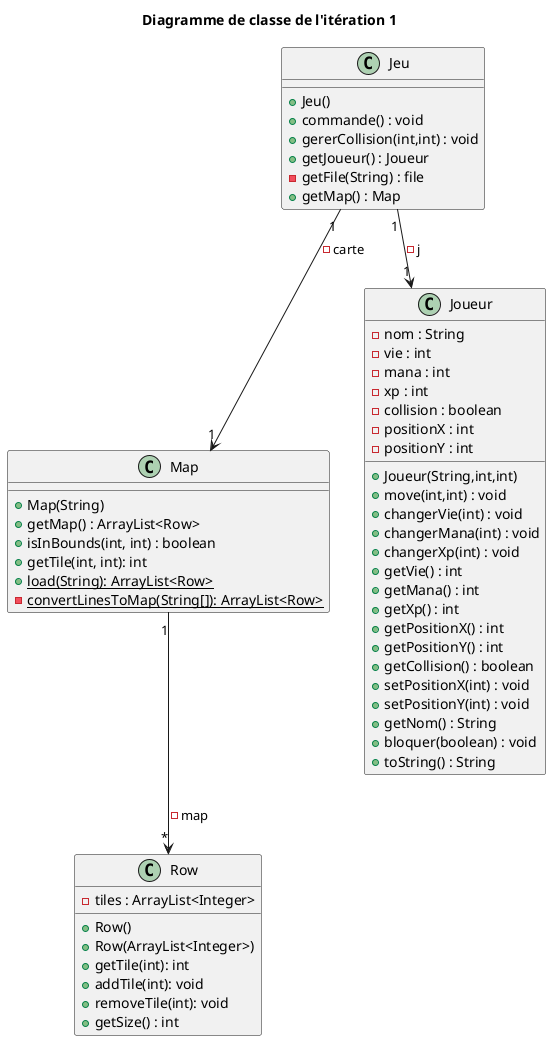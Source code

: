 @startuml

title Diagramme de classe de l'itération 1

Jeu "1" --> "1" Map : - carte
Jeu "1" --> "1" Joueur : - j
Map "1" --> "*" Row : - map

class Joueur {
    - nom : String
    - vie : int
    - mana : int
    - xp : int
    - collision : boolean
    - positionX : int 
    - positionY : int
    + Joueur(String,int,int)
    + move(int,int) : void
    + changerVie(int) : void
    + changerMana(int) : void
    + changerXp(int) : void
    + getVie() : int
    + getMana() : int
    + getXp() : int
    + getPositionX() : int
    + getPositionY() : int 
    + getCollision() : boolean
    + setPositionX(int) : void
    + setPositionY(int) : void
    + getNom() : String
    + bloquer(boolean) : void
    + toString() : String
}

class Map {
    + Map(String)
    + getMap() : ArrayList<Row>
    + isInBounds(int, int) : boolean
    + getTile(int, int): int
    + {static} load(String): ArrayList<Row>
    - {static} convertLinesToMap(String[]): ArrayList<Row>
}

class Row {
    - tiles : ArrayList<Integer>
    + Row()
    + Row(ArrayList<Integer>)
    + getTile(int): int
    + addTile(int): void
    + removeTile(int): void
    + getSize() : int
}

class Jeu {
    +Jeu()
    +commande() : void
    +gererCollision(int,int) : void
    +getJoueur() : Joueur
    -getFile(String) : file
    +getMap() : Map
}

@enduml